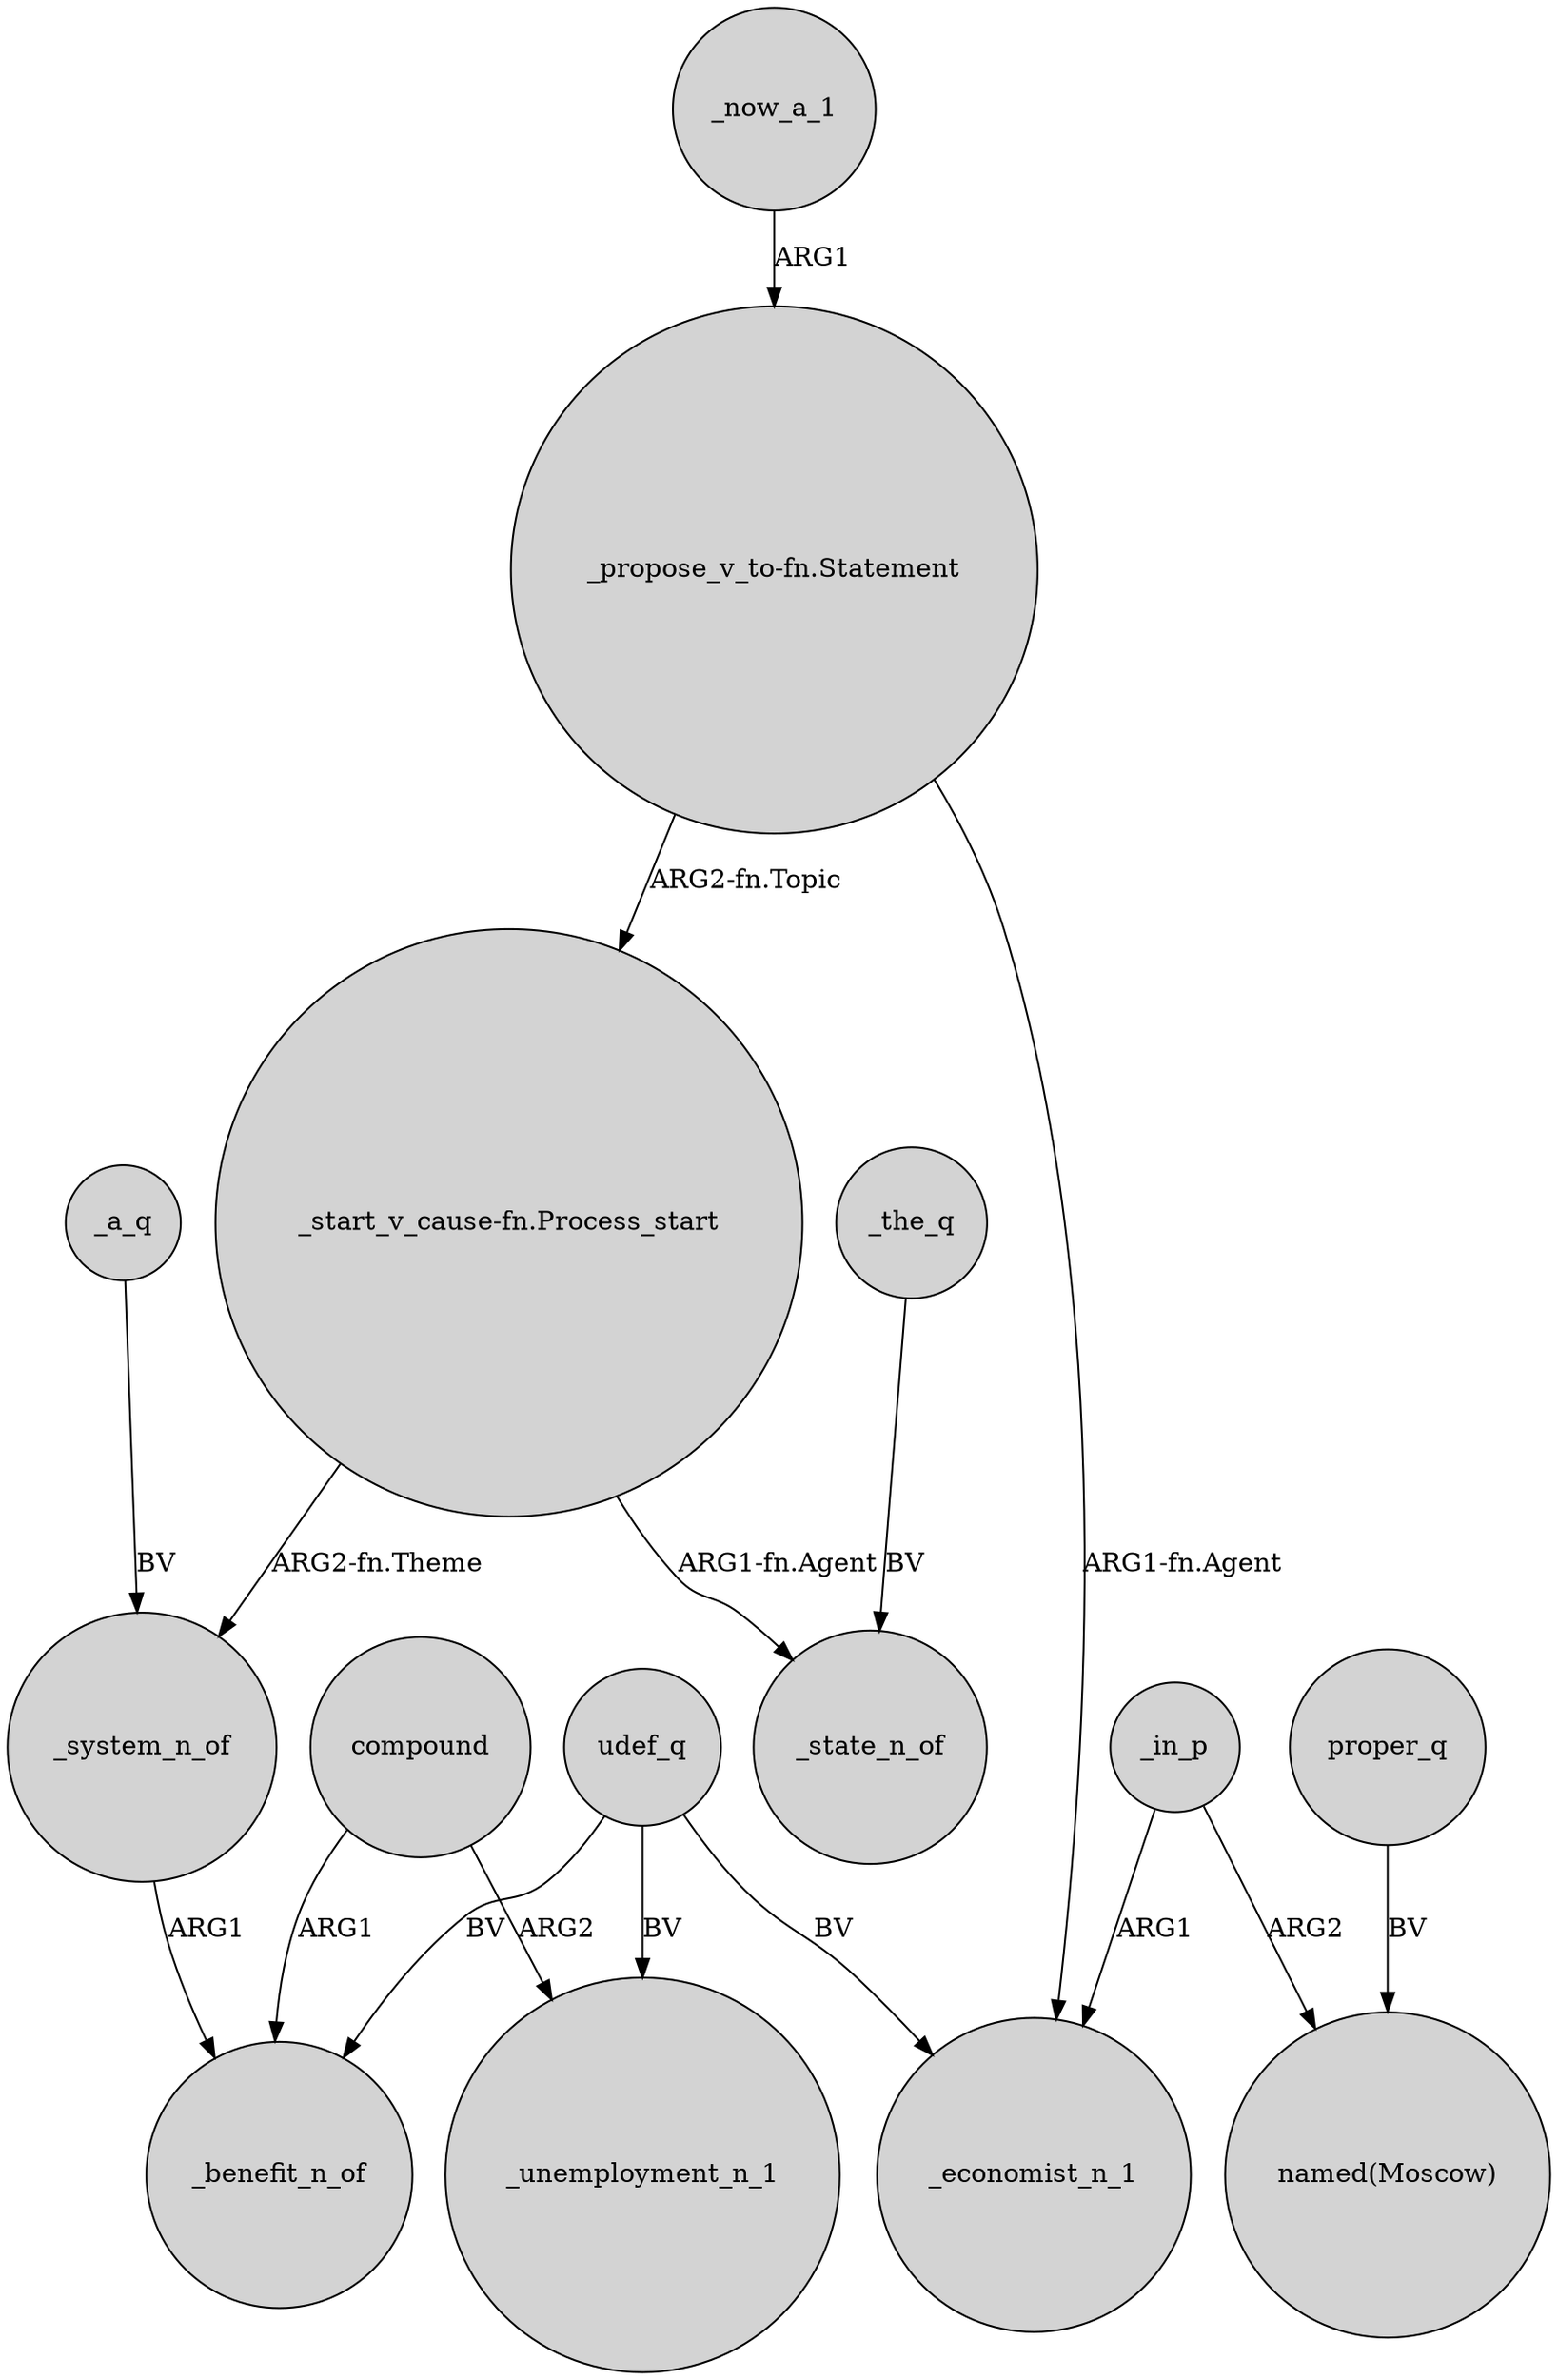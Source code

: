 digraph {
	node [shape=circle style=filled]
	_a_q -> _system_n_of [label=BV]
	udef_q -> _unemployment_n_1 [label=BV]
	proper_q -> "named(Moscow)" [label=BV]
	udef_q -> _economist_n_1 [label=BV]
	_the_q -> _state_n_of [label=BV]
	_in_p -> "named(Moscow)" [label=ARG2]
	_system_n_of -> _benefit_n_of [label=ARG1]
	compound -> _unemployment_n_1 [label=ARG2]
	"_start_v_cause-fn.Process_start" -> _system_n_of [label="ARG2-fn.Theme"]
	"_propose_v_to-fn.Statement" -> "_start_v_cause-fn.Process_start" [label="ARG2-fn.Topic"]
	"_start_v_cause-fn.Process_start" -> _state_n_of [label="ARG1-fn.Agent"]
	"_propose_v_to-fn.Statement" -> _economist_n_1 [label="ARG1-fn.Agent"]
	udef_q -> _benefit_n_of [label=BV]
	_in_p -> _economist_n_1 [label=ARG1]
	_now_a_1 -> "_propose_v_to-fn.Statement" [label=ARG1]
	compound -> _benefit_n_of [label=ARG1]
}

